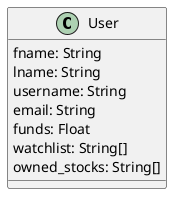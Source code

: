 @startuml Paper Trader
class User {
    fname: String
    lname: String
    username: String
    email: String
    funds: Float
    watchlist: String[]
    owned_stocks: String[]
}
@enduml